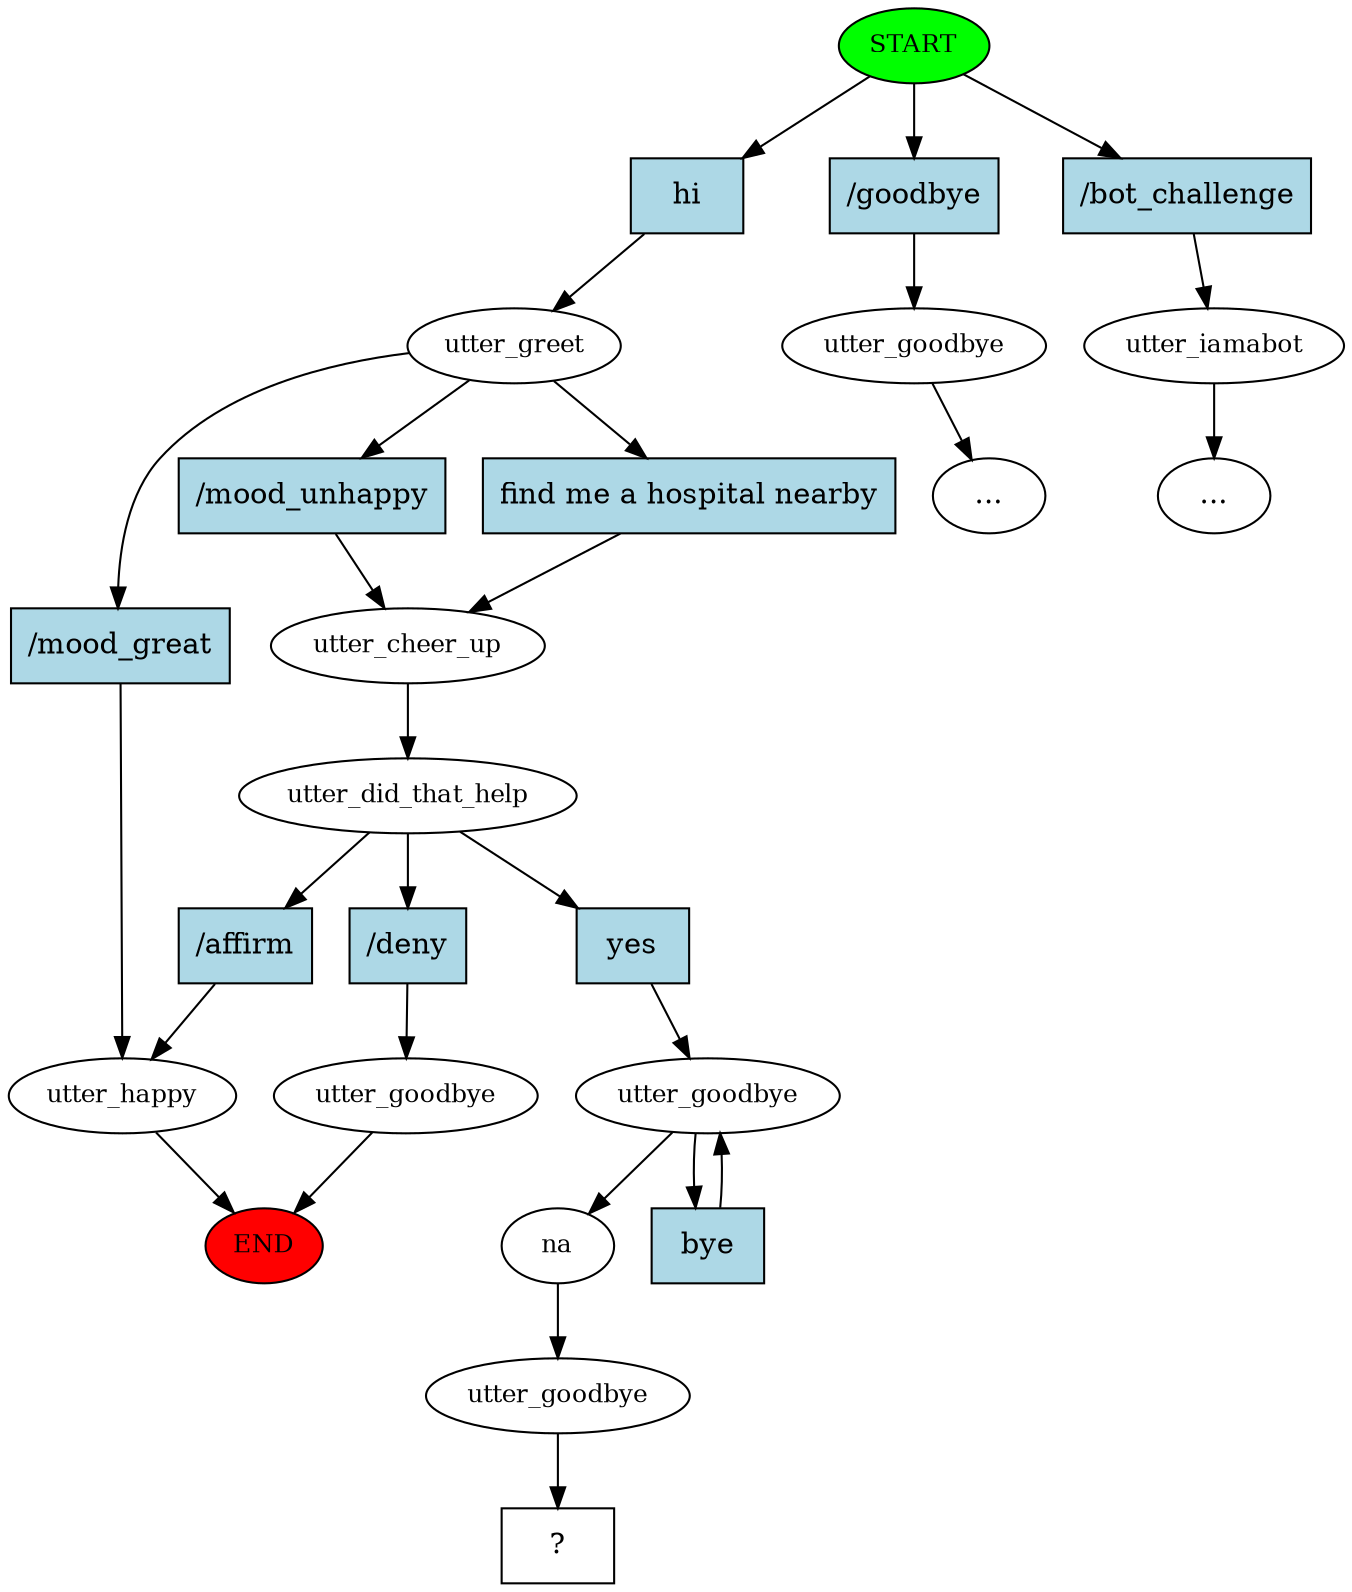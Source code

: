 digraph  {
0 [class="start active", fillcolor=green, fontsize=12, label=START, style=filled];
"-1" [class=end, fillcolor=red, fontsize=12, label=END, style=filled];
1 [class=active, fontsize=12, label=utter_greet];
2 [class="", fontsize=12, label=utter_happy];
4 [class=active, fontsize=12, label=utter_cheer_up];
5 [class=active, fontsize=12, label=utter_did_that_help];
10 [class="", fontsize=12, label=utter_goodbye];
11 [class="", fontsize=12, label=utter_goodbye];
"-3" [class=ellipsis, label="..."];
12 [class="", fontsize=12, label=utter_iamabot];
"-4" [class=ellipsis, label="..."];
16 [class=active, fontsize=12, label=utter_goodbye];
18 [class=active, fontsize=12, label=na];
19 [class=active, fontsize=12, label=utter_goodbye];
20 [class="intent dashed active", label="  ?  ", shape=rect];
21 [class="intent active", fillcolor=lightblue, label=hi, shape=rect, style=filled];
22 [class=intent, fillcolor=lightblue, label="/goodbye", shape=rect, style=filled];
23 [class=intent, fillcolor=lightblue, label="/bot_challenge", shape=rect, style=filled];
24 [class=intent, fillcolor=lightblue, label="/mood_great", shape=rect, style=filled];
25 [class=intent, fillcolor=lightblue, label="/mood_unhappy", shape=rect, style=filled];
26 [class="intent active", fillcolor=lightblue, label="find me a hospital nearby", shape=rect, style=filled];
27 [class=intent, fillcolor=lightblue, label="/affirm", shape=rect, style=filled];
28 [class=intent, fillcolor=lightblue, label="/deny", shape=rect, style=filled];
29 [class="intent active", fillcolor=lightblue, label=yes, shape=rect, style=filled];
30 [class="intent active", fillcolor=lightblue, label=bye, shape=rect, style=filled];
0 -> 21  [class=active, key=0];
0 -> 22  [class="", key=0];
0 -> 23  [class="", key=0];
1 -> 24  [class="", key=0];
1 -> 25  [class="", key=0];
1 -> 26  [class=active, key=0];
2 -> "-1"  [class="", key=NONE, label=""];
4 -> 5  [class=active, key=NONE, label=""];
5 -> 27  [class="", key=0];
5 -> 28  [class="", key=0];
5 -> 29  [class=active, key=0];
10 -> "-1"  [class="", key=NONE, label=""];
11 -> "-3"  [class="", key=NONE, label=""];
12 -> "-4"  [class="", key=NONE, label=""];
16 -> 18  [class=active, key=NONE, label=""];
16 -> 30  [class=active, key=0];
18 -> 19  [class=active, key=NONE, label=""];
19 -> 20  [class=active, key=NONE, label=""];
21 -> 1  [class=active, key=0];
22 -> 11  [class="", key=0];
23 -> 12  [class="", key=0];
24 -> 2  [class="", key=0];
25 -> 4  [class="", key=0];
26 -> 4  [class=active, key=0];
27 -> 2  [class="", key=0];
28 -> 10  [class="", key=0];
29 -> 16  [class=active, key=0];
30 -> 16  [class=active, key=0];
}
